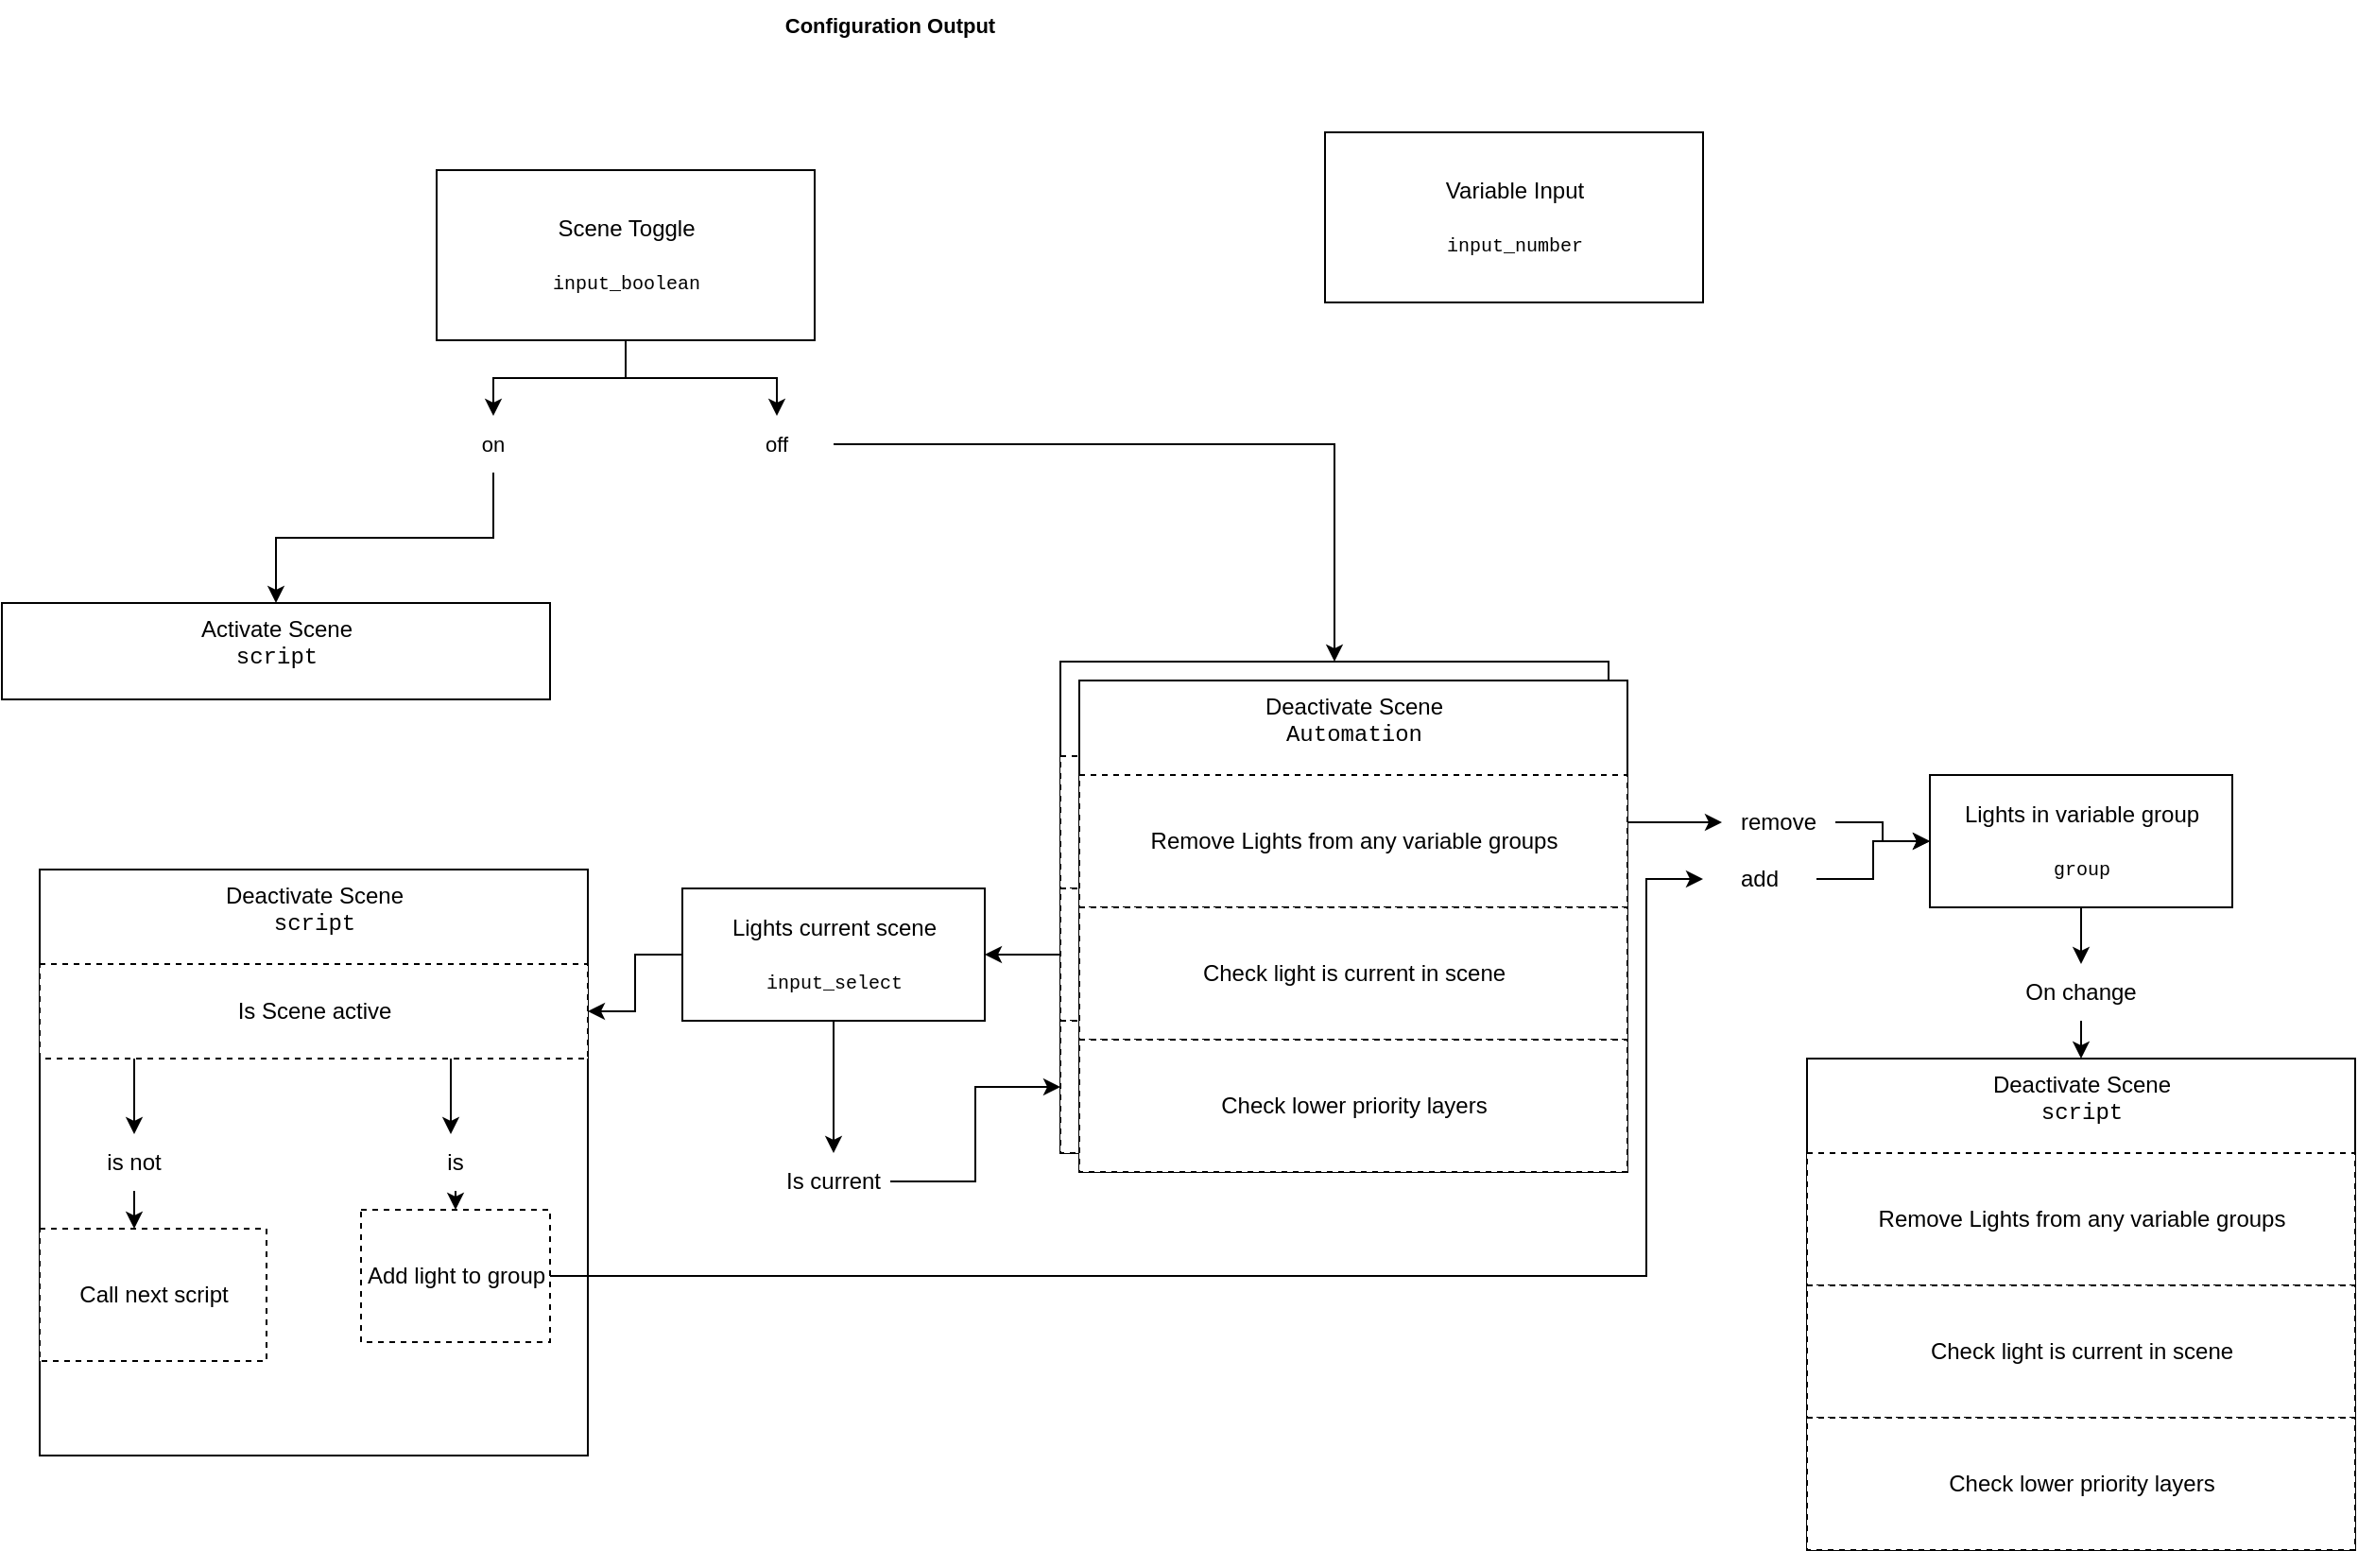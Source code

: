<mxfile version="16.1.2" type="device"><diagram id="2c-Vv3a3ZlUHKY20cRHK" name="Page-1"><mxGraphModel dx="2852" dy="1704" grid="1" gridSize="10" guides="1" tooltips="1" connect="1" arrows="1" fold="1" page="1" pageScale="1" pageWidth="4681" pageHeight="3300" math="0" shadow="0"><root><mxCell id="0"/><mxCell id="1" parent="0"/><mxCell id="doDFJOx1pwy6n7fEWo10-2" value="Variable Input&lt;br&gt;&lt;br style=&quot;font-size: 11px&quot;&gt;&lt;font size=&quot;1&quot; face=&quot;Courier New&quot;&gt;input_number&lt;/font&gt;" style="html=1;" vertex="1" parent="1"><mxGeometry x="800" y="70" width="200" height="90" as="geometry"/></mxCell><mxCell id="doDFJOx1pwy6n7fEWo10-6" style="edgeStyle=orthogonalEdgeStyle;rounded=0;orthogonalLoop=1;jettySize=auto;html=1;entryX=0.5;entryY=0;entryDx=0;entryDy=0;fontFamily=Helvetica;fontSize=11;" edge="1" parent="1" source="doDFJOx1pwy6n7fEWo10-3" target="doDFJOx1pwy6n7fEWo10-5"><mxGeometry relative="1" as="geometry"/></mxCell><mxCell id="doDFJOx1pwy6n7fEWo10-8" style="edgeStyle=orthogonalEdgeStyle;rounded=0;orthogonalLoop=1;jettySize=auto;html=1;exitX=0.5;exitY=1;exitDx=0;exitDy=0;entryX=0.5;entryY=0;entryDx=0;entryDy=0;fontFamily=Helvetica;fontSize=11;" edge="1" parent="1" source="doDFJOx1pwy6n7fEWo10-3" target="doDFJOx1pwy6n7fEWo10-7"><mxGeometry relative="1" as="geometry"/></mxCell><mxCell id="doDFJOx1pwy6n7fEWo10-3" value="Scene Toggle&lt;br&gt;&lt;br style=&quot;font-size: 11px&quot;&gt;&lt;font size=&quot;1&quot; face=&quot;Courier New&quot;&gt;input_boolean&lt;/font&gt;" style="html=1;" vertex="1" parent="1"><mxGeometry x="330" y="90" width="200" height="90" as="geometry"/></mxCell><mxCell id="doDFJOx1pwy6n7fEWo10-4" value="Configuration Output" style="text;align=center;fontStyle=1;verticalAlign=middle;spacingLeft=3;spacingRight=3;strokeColor=none;rotatable=0;points=[[0,0.5],[1,0.5]];portConstraint=eastwest;fontFamily=Helvetica;fontSize=11;" vertex="1" parent="1"><mxGeometry x="530" width="80" height="26" as="geometry"/></mxCell><mxCell id="doDFJOx1pwy6n7fEWo10-10" style="edgeStyle=orthogonalEdgeStyle;rounded=0;orthogonalLoop=1;jettySize=auto;html=1;entryX=0.5;entryY=0;entryDx=0;entryDy=0;fontFamily=Courier New;fontSize=12;" edge="1" parent="1" source="doDFJOx1pwy6n7fEWo10-5" target="doDFJOx1pwy6n7fEWo10-9"><mxGeometry relative="1" as="geometry"/></mxCell><mxCell id="doDFJOx1pwy6n7fEWo10-5" value="off" style="text;html=1;strokeColor=none;fillColor=none;align=center;verticalAlign=middle;whiteSpace=wrap;rounded=0;fontFamily=Helvetica;fontSize=11;" vertex="1" parent="1"><mxGeometry x="480" y="220" width="60" height="30" as="geometry"/></mxCell><mxCell id="doDFJOx1pwy6n7fEWo10-12" style="edgeStyle=orthogonalEdgeStyle;rounded=0;orthogonalLoop=1;jettySize=auto;html=1;exitX=0.5;exitY=1;exitDx=0;exitDy=0;entryX=0.5;entryY=0;entryDx=0;entryDy=0;fontFamily=Courier New;fontSize=12;" edge="1" parent="1" source="doDFJOx1pwy6n7fEWo10-7" target="doDFJOx1pwy6n7fEWo10-11"><mxGeometry relative="1" as="geometry"/></mxCell><mxCell id="doDFJOx1pwy6n7fEWo10-7" value="on" style="text;html=1;strokeColor=none;fillColor=none;align=center;verticalAlign=middle;whiteSpace=wrap;rounded=0;fontFamily=Helvetica;fontSize=11;" vertex="1" parent="1"><mxGeometry x="330" y="220" width="60" height="30" as="geometry"/></mxCell><mxCell id="doDFJOx1pwy6n7fEWo10-11" value="&lt;font style=&quot;font-size: 12px&quot;&gt;Activate Scene&lt;br&gt;&lt;font face=&quot;Courier New&quot;&gt;script&lt;/font&gt;&lt;br&gt;&lt;/font&gt;" style="html=1;fontFamily=Helvetica;fontSize=11;verticalAlign=top;" vertex="1" parent="1"><mxGeometry x="100" y="319" width="290" height="51" as="geometry"/></mxCell><mxCell id="doDFJOx1pwy6n7fEWo10-25" style="edgeStyle=elbowEdgeStyle;rounded=0;orthogonalLoop=1;jettySize=auto;html=1;exitX=0;exitY=0.5;exitDx=0;exitDy=0;fontFamily=Helvetica;fontSize=12;" edge="1" parent="1" source="doDFJOx1pwy6n7fEWo10-16" target="doDFJOx1pwy6n7fEWo10-22"><mxGeometry relative="1" as="geometry"/></mxCell><mxCell id="doDFJOx1pwy6n7fEWo10-69" style="edgeStyle=elbowEdgeStyle;rounded=0;orthogonalLoop=1;jettySize=auto;html=1;exitX=0.5;exitY=1;exitDx=0;exitDy=0;fontFamily=Helvetica;fontSize=12;" edge="1" parent="1" source="doDFJOx1pwy6n7fEWo10-18" target="doDFJOx1pwy6n7fEWo10-68"><mxGeometry relative="1" as="geometry"/></mxCell><mxCell id="doDFJOx1pwy6n7fEWo10-18" value="Lights in variable group&lt;br&gt;&lt;br style=&quot;font-size: 11px&quot;&gt;&lt;font size=&quot;1&quot; face=&quot;Courier New&quot;&gt;group&lt;/font&gt;" style="html=1;" vertex="1" parent="1"><mxGeometry x="1120" y="410" width="160" height="70" as="geometry"/></mxCell><mxCell id="doDFJOx1pwy6n7fEWo10-21" style="edgeStyle=orthogonalEdgeStyle;rounded=0;orthogonalLoop=1;jettySize=auto;html=1;exitX=1;exitY=0.5;exitDx=0;exitDy=0;fontFamily=Helvetica;fontSize=12;entryX=0;entryY=0.5;entryDx=0;entryDy=0;" edge="1" parent="1" source="doDFJOx1pwy6n7fEWo10-19" target="doDFJOx1pwy6n7fEWo10-18"><mxGeometry relative="1" as="geometry"><mxPoint x="1190" y="385" as="targetPoint"/></mxGeometry></mxCell><mxCell id="doDFJOx1pwy6n7fEWo10-19" value="remove" style="text;html=1;strokeColor=none;fillColor=none;align=center;verticalAlign=middle;whiteSpace=wrap;rounded=0;fontFamily=Helvetica;fontSize=12;" vertex="1" parent="1"><mxGeometry x="1010" y="420" width="60" height="30" as="geometry"/></mxCell><mxCell id="doDFJOx1pwy6n7fEWo10-31" style="edgeStyle=elbowEdgeStyle;rounded=0;orthogonalLoop=1;jettySize=auto;html=1;exitX=0.5;exitY=1;exitDx=0;exitDy=0;fontFamily=Helvetica;fontSize=12;" edge="1" parent="1" source="doDFJOx1pwy6n7fEWo10-22" target="doDFJOx1pwy6n7fEWo10-26"><mxGeometry relative="1" as="geometry"/></mxCell><mxCell id="doDFJOx1pwy6n7fEWo10-71" style="edgeStyle=elbowEdgeStyle;rounded=0;orthogonalLoop=1;jettySize=auto;html=1;exitX=0;exitY=0.5;exitDx=0;exitDy=0;fontFamily=Helvetica;fontSize=12;" edge="1" parent="1" source="doDFJOx1pwy6n7fEWo10-22" target="doDFJOx1pwy6n7fEWo10-39"><mxGeometry relative="1" as="geometry"/></mxCell><mxCell id="doDFJOx1pwy6n7fEWo10-22" value="Lights current scene&lt;br&gt;&lt;br style=&quot;font-size: 11px&quot;&gt;&lt;font face=&quot;Courier New&quot; size=&quot;1&quot;&gt;input_select&lt;/font&gt;" style="html=1;" vertex="1" parent="1"><mxGeometry x="460" y="470" width="160" height="70" as="geometry"/></mxCell><mxCell id="doDFJOx1pwy6n7fEWo10-35" style="edgeStyle=elbowEdgeStyle;rounded=0;orthogonalLoop=1;jettySize=auto;html=1;exitX=1;exitY=0.5;exitDx=0;exitDy=0;fontFamily=Helvetica;fontSize=12;" edge="1" parent="1" source="doDFJOx1pwy6n7fEWo10-26" target="doDFJOx1pwy6n7fEWo10-34"><mxGeometry relative="1" as="geometry"/></mxCell><mxCell id="doDFJOx1pwy6n7fEWo10-26" value="Is current" style="text;html=1;strokeColor=none;fillColor=none;align=center;verticalAlign=middle;whiteSpace=wrap;rounded=0;fontFamily=Helvetica;fontSize=12;" vertex="1" parent="1"><mxGeometry x="510" y="610" width="60" height="30" as="geometry"/></mxCell><mxCell id="doDFJOx1pwy6n7fEWo10-36" value="&lt;font style=&quot;font-size: 12px&quot;&gt;Deactivate Scene&lt;br&gt;&lt;font face=&quot;Courier New&quot;&gt;script&lt;/font&gt;&lt;br&gt;&lt;/font&gt;" style="html=1;fontFamily=Helvetica;fontSize=11;verticalAlign=top;" vertex="1" parent="1"><mxGeometry x="120" y="460" width="290" height="310" as="geometry"/></mxCell><mxCell id="doDFJOx1pwy6n7fEWo10-37" style="edgeStyle=orthogonalEdgeStyle;rounded=0;orthogonalLoop=1;jettySize=auto;html=1;exitX=0.5;exitY=1;exitDx=0;exitDy=0;fontFamily=Courier New;fontSize=12;" edge="1" parent="1" source="doDFJOx1pwy6n7fEWo10-36" target="doDFJOx1pwy6n7fEWo10-36"><mxGeometry relative="1" as="geometry"/></mxCell><mxCell id="doDFJOx1pwy6n7fEWo10-50" style="edgeStyle=elbowEdgeStyle;rounded=0;orthogonalLoop=1;jettySize=auto;html=1;fontFamily=Helvetica;fontSize=12;" edge="1" parent="1" source="doDFJOx1pwy6n7fEWo10-39" target="doDFJOx1pwy6n7fEWo10-49"><mxGeometry relative="1" as="geometry"/></mxCell><mxCell id="doDFJOx1pwy6n7fEWo10-56" style="edgeStyle=elbowEdgeStyle;rounded=0;orthogonalLoop=1;jettySize=auto;html=1;exitX=0.75;exitY=1;exitDx=0;exitDy=0;fontFamily=Helvetica;fontSize=12;" edge="1" parent="1" source="doDFJOx1pwy6n7fEWo10-39" target="doDFJOx1pwy6n7fEWo10-54"><mxGeometry relative="1" as="geometry"/></mxCell><mxCell id="doDFJOx1pwy6n7fEWo10-39" value="&lt;font face=&quot;Helvetica&quot;&gt;Is Scene active&lt;/font&gt;" style="html=1;fontFamily=Courier New;fontSize=12;dashed=1;" vertex="1" parent="1"><mxGeometry x="120" y="510" width="290" height="50" as="geometry"/></mxCell><mxCell id="doDFJOx1pwy6n7fEWo10-40" value="&lt;font face=&quot;Helvetica&quot;&gt;Call next script&lt;/font&gt;" style="html=1;fontFamily=Courier New;fontSize=12;dashed=1;" vertex="1" parent="1"><mxGeometry x="120" y="650" width="120" height="70" as="geometry"/></mxCell><mxCell id="doDFJOx1pwy6n7fEWo10-42" value="" style="group" vertex="1" connectable="0" parent="1"><mxGeometry x="660" y="350" width="290" height="260" as="geometry"/></mxCell><mxCell id="doDFJOx1pwy6n7fEWo10-9" value="&lt;font style=&quot;font-size: 12px&quot;&gt;Deactivate Scene&lt;br&gt;&lt;font face=&quot;Courier New&quot;&gt;script&lt;/font&gt;&lt;br&gt;&lt;/font&gt;" style="html=1;fontFamily=Helvetica;fontSize=11;verticalAlign=top;" vertex="1" parent="doDFJOx1pwy6n7fEWo10-42"><mxGeometry width="290" height="260" as="geometry"/></mxCell><mxCell id="doDFJOx1pwy6n7fEWo10-14" style="edgeStyle=orthogonalEdgeStyle;rounded=0;orthogonalLoop=1;jettySize=auto;html=1;exitX=0.5;exitY=1;exitDx=0;exitDy=0;fontFamily=Courier New;fontSize=12;" edge="1" parent="doDFJOx1pwy6n7fEWo10-42" source="doDFJOx1pwy6n7fEWo10-9" target="doDFJOx1pwy6n7fEWo10-9"><mxGeometry relative="1" as="geometry"/></mxCell><mxCell id="doDFJOx1pwy6n7fEWo10-15" value="&lt;font face=&quot;Helvetica&quot;&gt;Remove Lights from any variable groups&lt;/font&gt;" style="html=1;fontFamily=Courier New;fontSize=12;dashed=1;" vertex="1" parent="doDFJOx1pwy6n7fEWo10-42"><mxGeometry y="50" width="290" height="70" as="geometry"/></mxCell><mxCell id="doDFJOx1pwy6n7fEWo10-16" value="&lt;font face=&quot;Helvetica&quot;&gt;Check light is current in scene&lt;/font&gt;" style="html=1;fontFamily=Courier New;fontSize=12;dashed=1;" vertex="1" parent="doDFJOx1pwy6n7fEWo10-42"><mxGeometry y="120" width="290" height="70" as="geometry"/></mxCell><mxCell id="doDFJOx1pwy6n7fEWo10-34" value="&lt;font face=&quot;Helvetica&quot;&gt;Check lower priority layers&lt;/font&gt;" style="html=1;fontFamily=Courier New;fontSize=12;dashed=1;" vertex="1" parent="doDFJOx1pwy6n7fEWo10-42"><mxGeometry y="190" width="290" height="70" as="geometry"/></mxCell><mxCell id="doDFJOx1pwy6n7fEWo10-20" style="edgeStyle=orthogonalEdgeStyle;rounded=0;orthogonalLoop=1;jettySize=auto;html=1;exitX=1;exitY=0.5;exitDx=0;exitDy=0;fontFamily=Helvetica;fontSize=12;" edge="1" parent="1" source="doDFJOx1pwy6n7fEWo10-15" target="doDFJOx1pwy6n7fEWo10-19"><mxGeometry relative="1" as="geometry"/></mxCell><mxCell id="doDFJOx1pwy6n7fEWo10-43" value="" style="group" vertex="1" connectable="0" parent="1"><mxGeometry x="670" y="360" width="290" height="260" as="geometry"/></mxCell><mxCell id="doDFJOx1pwy6n7fEWo10-44" value="&lt;font style=&quot;font-size: 12px&quot;&gt;Deactivate Scene&lt;br&gt;&lt;font face=&quot;Courier New&quot;&gt;Automation&lt;/font&gt;&lt;br&gt;&lt;/font&gt;" style="html=1;fontFamily=Helvetica;fontSize=11;verticalAlign=top;" vertex="1" parent="doDFJOx1pwy6n7fEWo10-43"><mxGeometry width="290" height="260" as="geometry"/></mxCell><mxCell id="doDFJOx1pwy6n7fEWo10-45" style="edgeStyle=orthogonalEdgeStyle;rounded=0;orthogonalLoop=1;jettySize=auto;html=1;exitX=0.5;exitY=1;exitDx=0;exitDy=0;fontFamily=Courier New;fontSize=12;" edge="1" parent="doDFJOx1pwy6n7fEWo10-43" source="doDFJOx1pwy6n7fEWo10-44" target="doDFJOx1pwy6n7fEWo10-44"><mxGeometry relative="1" as="geometry"/></mxCell><mxCell id="doDFJOx1pwy6n7fEWo10-46" value="&lt;font face=&quot;Helvetica&quot;&gt;Remove Lights from any variable groups&lt;/font&gt;" style="html=1;fontFamily=Courier New;fontSize=12;dashed=1;" vertex="1" parent="doDFJOx1pwy6n7fEWo10-43"><mxGeometry y="50" width="290" height="70" as="geometry"/></mxCell><mxCell id="doDFJOx1pwy6n7fEWo10-47" value="&lt;font face=&quot;Helvetica&quot;&gt;Check light is current in scene&lt;/font&gt;" style="html=1;fontFamily=Courier New;fontSize=12;dashed=1;" vertex="1" parent="doDFJOx1pwy6n7fEWo10-43"><mxGeometry y="120" width="290" height="70" as="geometry"/></mxCell><mxCell id="doDFJOx1pwy6n7fEWo10-48" value="&lt;font face=&quot;Helvetica&quot;&gt;Check lower priority layers&lt;/font&gt;" style="html=1;fontFamily=Courier New;fontSize=12;dashed=1;" vertex="1" parent="doDFJOx1pwy6n7fEWo10-43"><mxGeometry y="190" width="290" height="70" as="geometry"/></mxCell><mxCell id="doDFJOx1pwy6n7fEWo10-51" style="edgeStyle=elbowEdgeStyle;rounded=0;orthogonalLoop=1;jettySize=auto;html=1;exitX=0.5;exitY=1;exitDx=0;exitDy=0;fontFamily=Helvetica;fontSize=12;" edge="1" parent="1" source="doDFJOx1pwy6n7fEWo10-49" target="doDFJOx1pwy6n7fEWo10-40"><mxGeometry relative="1" as="geometry"/></mxCell><mxCell id="doDFJOx1pwy6n7fEWo10-49" value="is not" style="text;html=1;strokeColor=none;fillColor=none;align=center;verticalAlign=middle;whiteSpace=wrap;rounded=0;fontFamily=Helvetica;fontSize=12;" vertex="1" parent="1"><mxGeometry x="140" y="600" width="60" height="30" as="geometry"/></mxCell><mxCell id="doDFJOx1pwy6n7fEWo10-57" style="edgeStyle=elbowEdgeStyle;rounded=0;orthogonalLoop=1;jettySize=auto;html=1;exitX=0.5;exitY=1;exitDx=0;exitDy=0;fontFamily=Helvetica;fontSize=12;" edge="1" parent="1" source="doDFJOx1pwy6n7fEWo10-54" target="doDFJOx1pwy6n7fEWo10-55"><mxGeometry relative="1" as="geometry"/></mxCell><mxCell id="doDFJOx1pwy6n7fEWo10-54" value="is" style="text;html=1;strokeColor=none;fillColor=none;align=center;verticalAlign=middle;whiteSpace=wrap;rounded=0;fontFamily=Helvetica;fontSize=12;" vertex="1" parent="1"><mxGeometry x="310" y="600" width="60" height="30" as="geometry"/></mxCell><mxCell id="doDFJOx1pwy6n7fEWo10-61" style="edgeStyle=elbowEdgeStyle;rounded=0;orthogonalLoop=1;jettySize=auto;html=1;exitX=1;exitY=0.5;exitDx=0;exitDy=0;fontFamily=Helvetica;fontSize=12;" edge="1" parent="1" source="doDFJOx1pwy6n7fEWo10-55" target="doDFJOx1pwy6n7fEWo10-59"><mxGeometry relative="1" as="geometry"><Array as="points"><mxPoint x="970" y="675"/></Array></mxGeometry></mxCell><mxCell id="doDFJOx1pwy6n7fEWo10-55" value="&lt;font face=&quot;Helvetica&quot;&gt;Add light to group&lt;/font&gt;" style="html=1;fontFamily=Courier New;fontSize=12;dashed=1;" vertex="1" parent="1"><mxGeometry x="290" y="640" width="100" height="70" as="geometry"/></mxCell><mxCell id="doDFJOx1pwy6n7fEWo10-60" style="edgeStyle=elbowEdgeStyle;rounded=0;orthogonalLoop=1;jettySize=auto;html=1;exitX=1;exitY=0.5;exitDx=0;exitDy=0;fontFamily=Helvetica;fontSize=12;" edge="1" parent="1" source="doDFJOx1pwy6n7fEWo10-59" target="doDFJOx1pwy6n7fEWo10-18"><mxGeometry relative="1" as="geometry"/></mxCell><mxCell id="doDFJOx1pwy6n7fEWo10-59" value="add" style="text;html=1;strokeColor=none;fillColor=none;align=center;verticalAlign=middle;whiteSpace=wrap;rounded=0;fontFamily=Helvetica;fontSize=12;" vertex="1" parent="1"><mxGeometry x="1000" y="450" width="60" height="30" as="geometry"/></mxCell><mxCell id="doDFJOx1pwy6n7fEWo10-62" value="" style="group" vertex="1" connectable="0" parent="1"><mxGeometry x="1055" y="560" width="290" height="260" as="geometry"/></mxCell><mxCell id="doDFJOx1pwy6n7fEWo10-63" value="&lt;font style=&quot;font-size: 12px&quot;&gt;Deactivate Scene&lt;br&gt;&lt;font face=&quot;Courier New&quot;&gt;script&lt;/font&gt;&lt;br&gt;&lt;/font&gt;" style="html=1;fontFamily=Helvetica;fontSize=11;verticalAlign=top;" vertex="1" parent="doDFJOx1pwy6n7fEWo10-62"><mxGeometry width="290" height="260" as="geometry"/></mxCell><mxCell id="doDFJOx1pwy6n7fEWo10-64" style="edgeStyle=orthogonalEdgeStyle;rounded=0;orthogonalLoop=1;jettySize=auto;html=1;exitX=0.5;exitY=1;exitDx=0;exitDy=0;fontFamily=Courier New;fontSize=12;" edge="1" parent="doDFJOx1pwy6n7fEWo10-62" source="doDFJOx1pwy6n7fEWo10-63" target="doDFJOx1pwy6n7fEWo10-63"><mxGeometry relative="1" as="geometry"/></mxCell><mxCell id="doDFJOx1pwy6n7fEWo10-65" value="&lt;font face=&quot;Helvetica&quot;&gt;Remove Lights from any variable groups&lt;/font&gt;" style="html=1;fontFamily=Courier New;fontSize=12;dashed=1;" vertex="1" parent="doDFJOx1pwy6n7fEWo10-62"><mxGeometry y="50" width="290" height="70" as="geometry"/></mxCell><mxCell id="doDFJOx1pwy6n7fEWo10-66" value="&lt;font face=&quot;Helvetica&quot;&gt;Check light is current in scene&lt;/font&gt;" style="html=1;fontFamily=Courier New;fontSize=12;dashed=1;" vertex="1" parent="doDFJOx1pwy6n7fEWo10-62"><mxGeometry y="120" width="290" height="70" as="geometry"/></mxCell><mxCell id="doDFJOx1pwy6n7fEWo10-67" value="&lt;font face=&quot;Helvetica&quot;&gt;Check lower priority layers&lt;/font&gt;" style="html=1;fontFamily=Courier New;fontSize=12;dashed=1;" vertex="1" parent="doDFJOx1pwy6n7fEWo10-62"><mxGeometry y="190" width="290" height="70" as="geometry"/></mxCell><mxCell id="doDFJOx1pwy6n7fEWo10-70" style="edgeStyle=elbowEdgeStyle;rounded=0;orthogonalLoop=1;jettySize=auto;html=1;exitX=0.5;exitY=1;exitDx=0;exitDy=0;entryX=0.5;entryY=0;entryDx=0;entryDy=0;fontFamily=Helvetica;fontSize=12;" edge="1" parent="1" source="doDFJOx1pwy6n7fEWo10-68" target="doDFJOx1pwy6n7fEWo10-63"><mxGeometry relative="1" as="geometry"/></mxCell><mxCell id="doDFJOx1pwy6n7fEWo10-68" value="On change" style="text;html=1;strokeColor=none;fillColor=none;align=center;verticalAlign=middle;whiteSpace=wrap;rounded=0;fontFamily=Helvetica;fontSize=12;" vertex="1" parent="1"><mxGeometry x="1160" y="510" width="80" height="30" as="geometry"/></mxCell></root></mxGraphModel></diagram></mxfile>